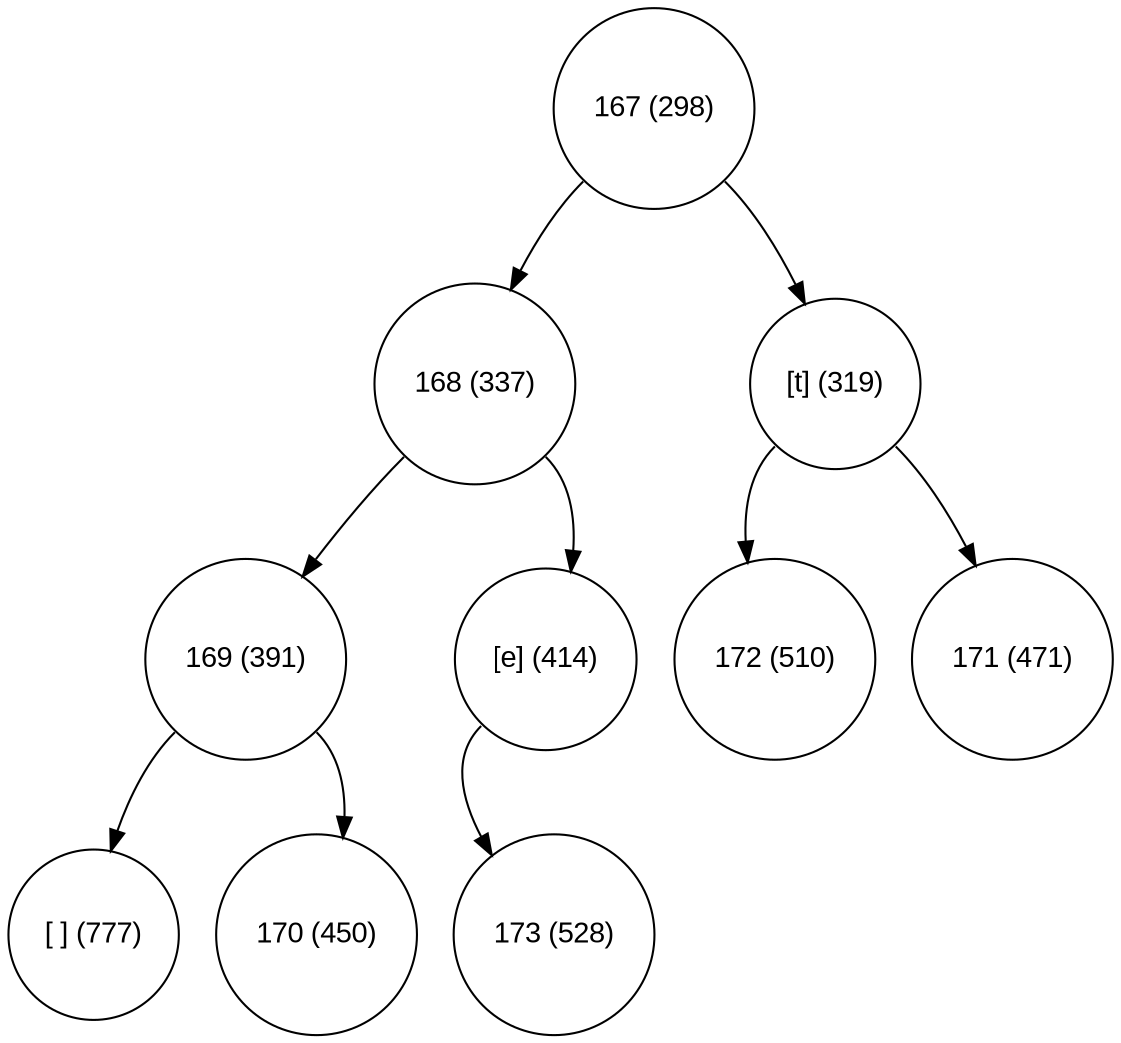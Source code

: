 digraph move_up {
	node [fontname="Arial", shape="circle", width=0.5]; 

	0 [label = "167 (298)"];
	0:sw -> 1;
	1 [label = "168 (337)"];
	1:sw -> 3;
	3 [label = "169 (391)"];
	3:sw -> 7;
	7 [label = "[ ] (777)"];
	3:se -> 8;
	8 [label = "170 (450)"];
	1:se -> 4;
	4 [label = "[e] (414)"];
	4:sw -> 9;
	9 [label = "173 (528)"];
	0:se -> 2;
	2 [label = "[t] (319)"];
	2:sw -> 5;
	5 [label = "172 (510)"];
	2:se -> 6;
	6 [label = "171 (471)"];
}
